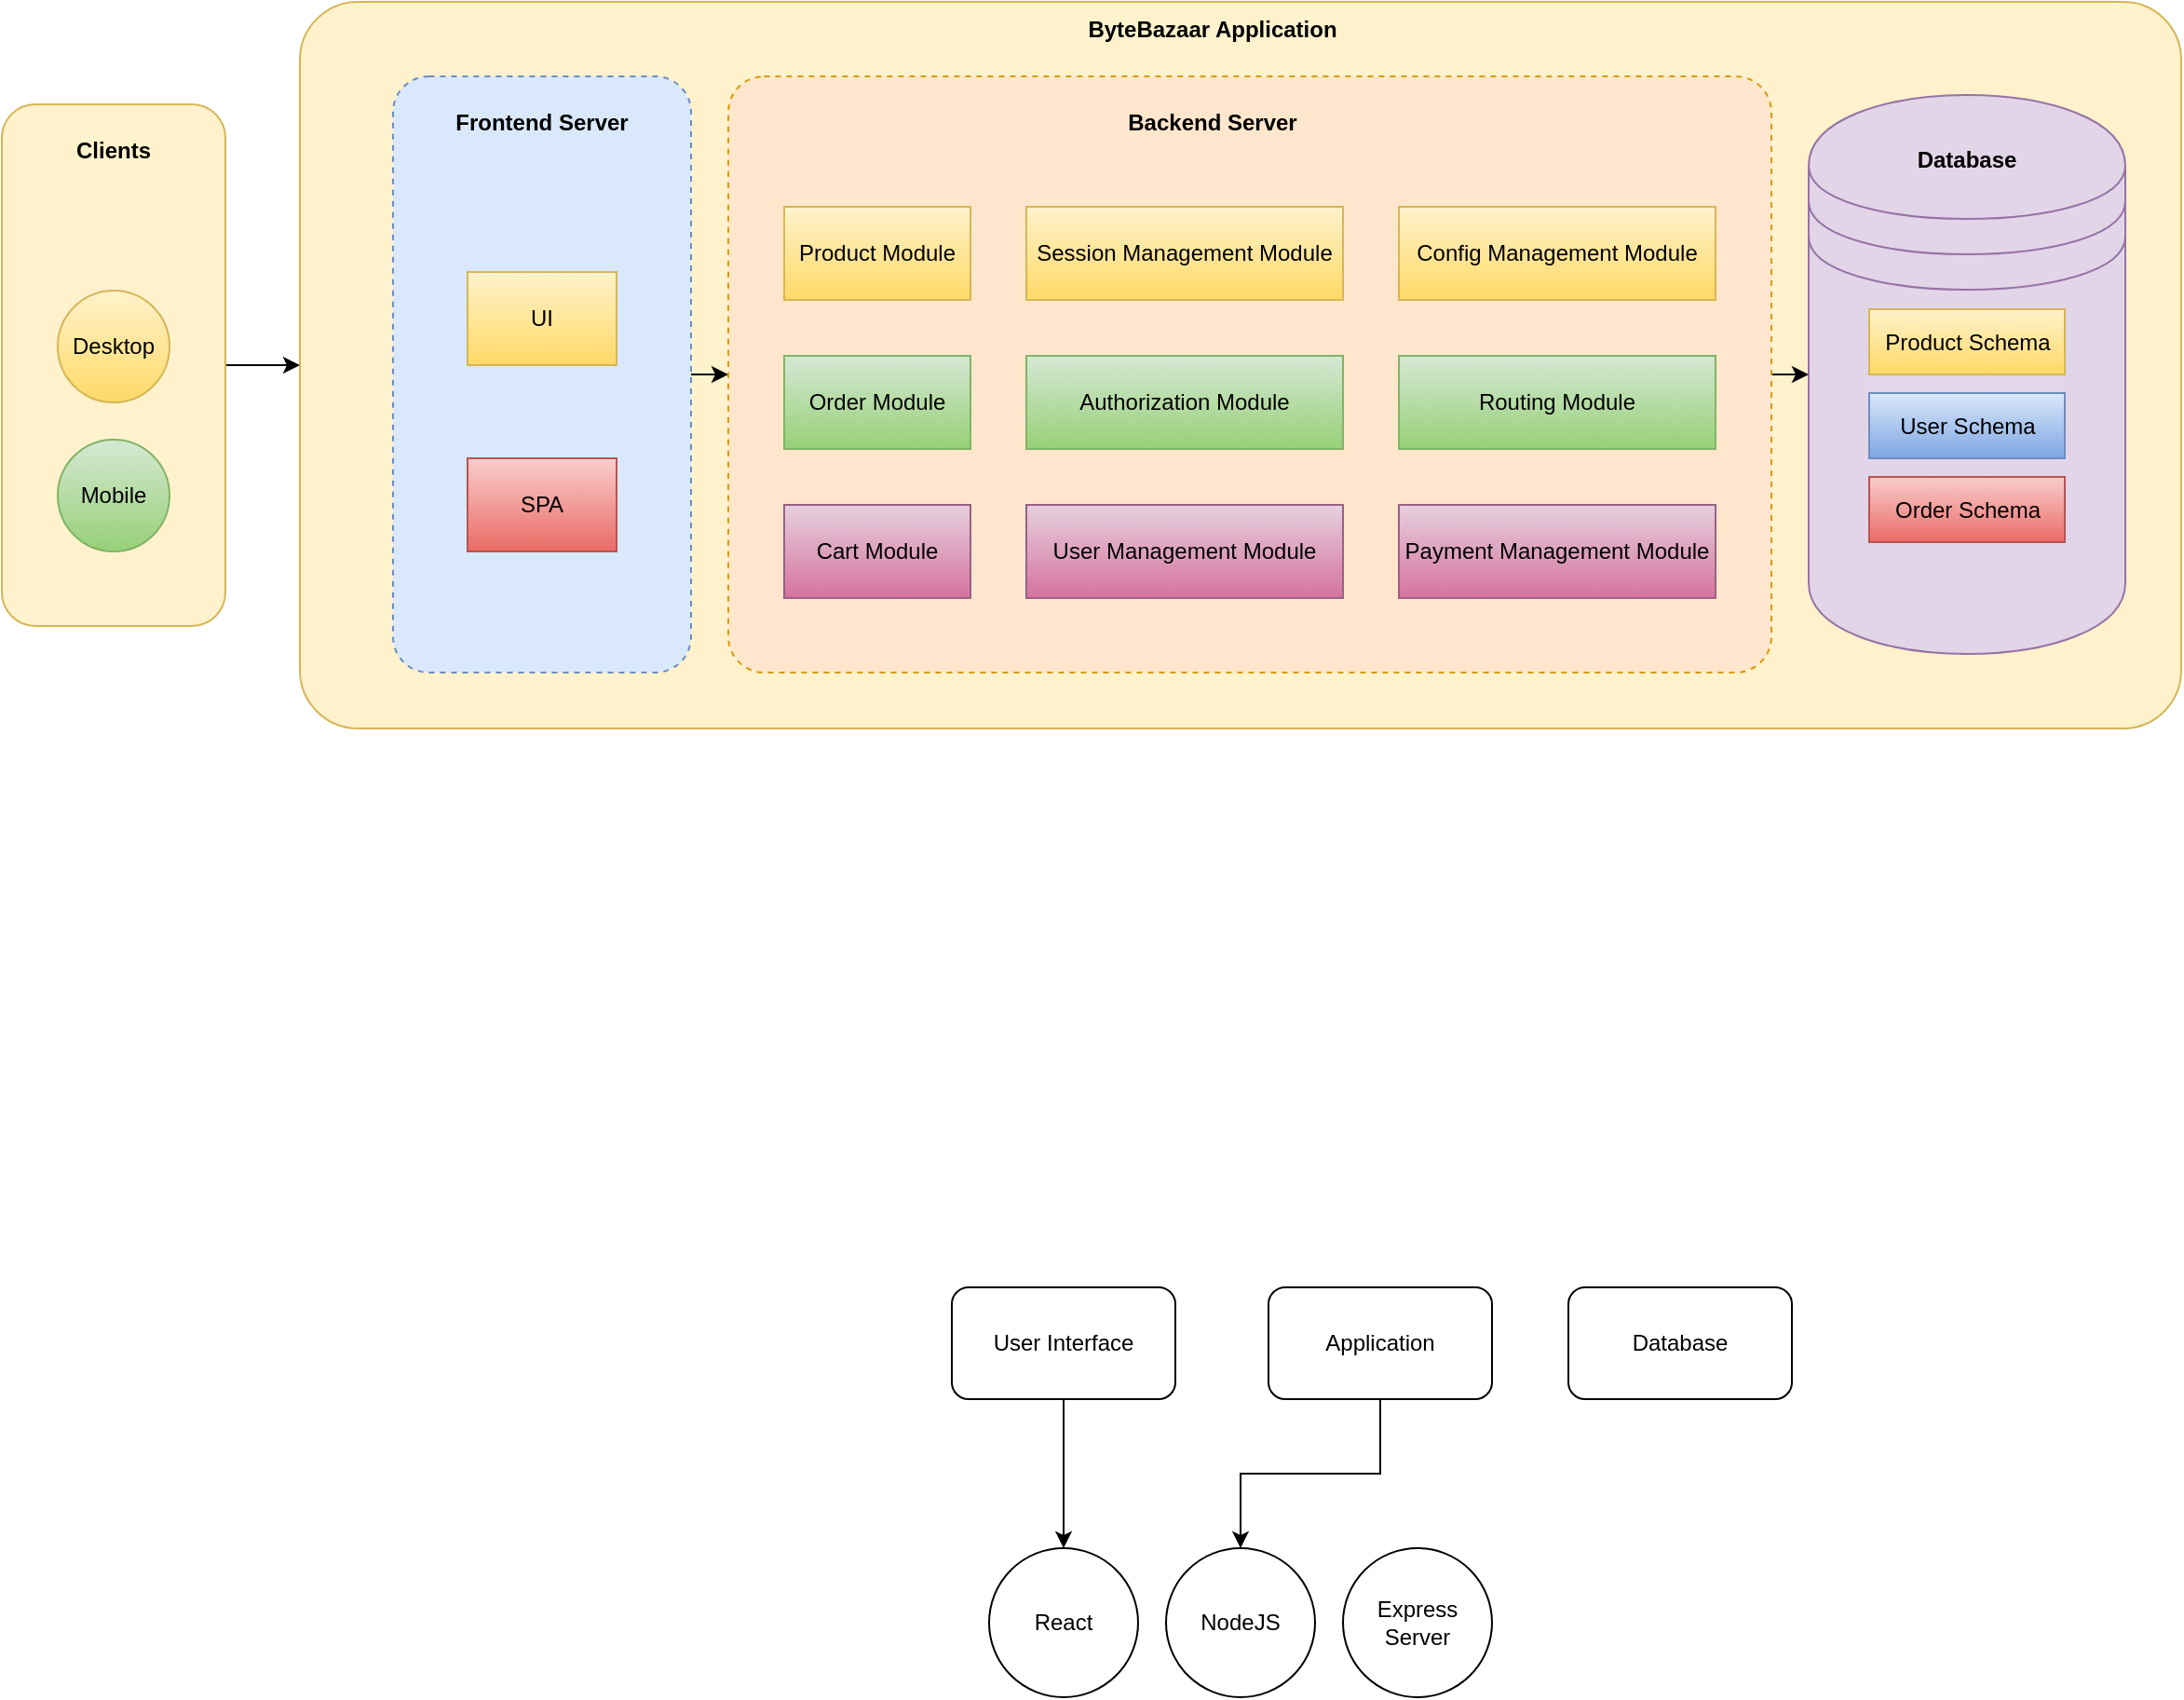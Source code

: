 <mxfile version="26.0.16">
  <diagram name="Page-1" id="b5Y-Ynx8XiC7duWjRvD3">
    <mxGraphModel dx="989" dy="538" grid="1" gridSize="10" guides="1" tooltips="1" connect="1" arrows="1" fold="1" page="1" pageScale="1" pageWidth="827" pageHeight="1169" math="0" shadow="0">
      <root>
        <mxCell id="0" />
        <mxCell id="1" parent="0" />
        <mxCell id="uKGHPGpLyxNMl3A0qani-53" value="" style="rounded=1;whiteSpace=wrap;html=1;arcSize=8;fillColor=#fff2cc;strokeColor=#d6b656;" vertex="1" parent="1">
          <mxGeometry x="560" y="290" width="1010" height="390" as="geometry" />
        </mxCell>
        <mxCell id="uKGHPGpLyxNMl3A0qani-74" value="" style="shape=datastore;whiteSpace=wrap;html=1;fillColor=#e1d5e7;strokeColor=#9673a6;" vertex="1" parent="1">
          <mxGeometry x="1370" y="340" width="170" height="300" as="geometry" />
        </mxCell>
        <mxCell id="uKGHPGpLyxNMl3A0qani-83" style="edgeStyle=orthogonalEdgeStyle;rounded=0;orthogonalLoop=1;jettySize=auto;html=1;entryX=0;entryY=0.5;entryDx=0;entryDy=0;" edge="1" parent="1" source="uKGHPGpLyxNMl3A0qani-47" target="uKGHPGpLyxNMl3A0qani-53">
          <mxGeometry relative="1" as="geometry">
            <mxPoint x="530" y="500" as="targetPoint" />
          </mxGeometry>
        </mxCell>
        <mxCell id="uKGHPGpLyxNMl3A0qani-47" value="" style="rounded=1;whiteSpace=wrap;html=1;align=center;fillColor=#fff2cc;strokeColor=#d6b656;" vertex="1" parent="1">
          <mxGeometry x="400" y="345" width="120" height="280" as="geometry" />
        </mxCell>
        <mxCell id="uKGHPGpLyxNMl3A0qani-48" value="Desktop" style="ellipse;whiteSpace=wrap;html=1;aspect=fixed;fillColor=#fff2cc;gradientColor=#ffd966;strokeColor=#d6b656;" vertex="1" parent="1">
          <mxGeometry x="430" y="445" width="60" height="60" as="geometry" />
        </mxCell>
        <mxCell id="uKGHPGpLyxNMl3A0qani-49" value="Mobile" style="ellipse;whiteSpace=wrap;html=1;aspect=fixed;fillColor=#d5e8d4;gradientColor=#97d077;strokeColor=#82b366;" vertex="1" parent="1">
          <mxGeometry x="430" y="525" width="60" height="60" as="geometry" />
        </mxCell>
        <mxCell id="uKGHPGpLyxNMl3A0qani-50" value="&lt;b&gt;Clients&lt;/b&gt;" style="text;html=1;align=center;verticalAlign=middle;whiteSpace=wrap;rounded=0;" vertex="1" parent="1">
          <mxGeometry x="430" y="355" width="60" height="30" as="geometry" />
        </mxCell>
        <mxCell id="uKGHPGpLyxNMl3A0qani-55" value="&lt;b&gt;ByteBazaar Application&lt;/b&gt;" style="text;html=1;align=center;verticalAlign=middle;whiteSpace=wrap;rounded=0;" vertex="1" parent="1">
          <mxGeometry x="970" y="290" width="160" height="30" as="geometry" />
        </mxCell>
        <mxCell id="uKGHPGpLyxNMl3A0qani-86" style="edgeStyle=orthogonalEdgeStyle;rounded=0;orthogonalLoop=1;jettySize=auto;html=1;exitX=1;exitY=0.5;exitDx=0;exitDy=0;" edge="1" parent="1" source="uKGHPGpLyxNMl3A0qani-56" target="uKGHPGpLyxNMl3A0qani-61">
          <mxGeometry relative="1" as="geometry" />
        </mxCell>
        <mxCell id="uKGHPGpLyxNMl3A0qani-56" value="" style="rounded=1;whiteSpace=wrap;html=1;dashed=1;arcSize=12;fillColor=#dae8fc;strokeColor=#6c8ebf;" vertex="1" parent="1">
          <mxGeometry x="610" y="330" width="160" height="320" as="geometry" />
        </mxCell>
        <mxCell id="uKGHPGpLyxNMl3A0qani-57" value="&lt;b&gt;Frontend Server&lt;/b&gt;" style="text;html=1;align=center;verticalAlign=middle;whiteSpace=wrap;rounded=0;" vertex="1" parent="1">
          <mxGeometry x="610" y="340" width="160" height="30" as="geometry" />
        </mxCell>
        <mxCell id="uKGHPGpLyxNMl3A0qani-58" value="UI" style="rounded=0;whiteSpace=wrap;html=1;fillColor=#fff2cc;gradientColor=#ffd966;strokeColor=#d6b656;" vertex="1" parent="1">
          <mxGeometry x="650" y="435" width="80" height="50" as="geometry" />
        </mxCell>
        <mxCell id="uKGHPGpLyxNMl3A0qani-60" value="SPA" style="rounded=0;whiteSpace=wrap;html=1;fillColor=#f8cecc;gradientColor=#ea6b66;strokeColor=#b85450;" vertex="1" parent="1">
          <mxGeometry x="650" y="535" width="80" height="50" as="geometry" />
        </mxCell>
        <mxCell id="uKGHPGpLyxNMl3A0qani-87" style="edgeStyle=orthogonalEdgeStyle;rounded=0;orthogonalLoop=1;jettySize=auto;html=1;exitX=1;exitY=0.5;exitDx=0;exitDy=0;entryX=0;entryY=0.5;entryDx=0;entryDy=0;" edge="1" parent="1" source="uKGHPGpLyxNMl3A0qani-61" target="uKGHPGpLyxNMl3A0qani-74">
          <mxGeometry relative="1" as="geometry" />
        </mxCell>
        <mxCell id="uKGHPGpLyxNMl3A0qani-61" value="" style="rounded=1;whiteSpace=wrap;html=1;dashed=1;arcSize=6;fillColor=#ffe6cc;strokeColor=#d79b00;" vertex="1" parent="1">
          <mxGeometry x="790" y="330" width="560" height="320" as="geometry" />
        </mxCell>
        <mxCell id="uKGHPGpLyxNMl3A0qani-62" value="&lt;b&gt;Backend Server&lt;/b&gt;" style="text;html=1;align=center;verticalAlign=middle;whiteSpace=wrap;rounded=0;arcSize=6;" vertex="1" parent="1">
          <mxGeometry x="970" y="340" width="160" height="30" as="geometry" />
        </mxCell>
        <mxCell id="uKGHPGpLyxNMl3A0qani-63" value="Product Module" style="rounded=0;whiteSpace=wrap;html=1;fillColor=#fff2cc;gradientColor=#ffd966;strokeColor=#d6b656;" vertex="1" parent="1">
          <mxGeometry x="820" y="400" width="100" height="50" as="geometry" />
        </mxCell>
        <mxCell id="uKGHPGpLyxNMl3A0qani-64" value="Order Module" style="rounded=0;whiteSpace=wrap;html=1;fillColor=#d5e8d4;gradientColor=#97d077;strokeColor=#82b366;" vertex="1" parent="1">
          <mxGeometry x="820" y="480" width="100" height="50" as="geometry" />
        </mxCell>
        <mxCell id="uKGHPGpLyxNMl3A0qani-65" value="Cart Module" style="rounded=0;whiteSpace=wrap;html=1;fillColor=#e6d0de;gradientColor=#d5739d;strokeColor=#996185;" vertex="1" parent="1">
          <mxGeometry x="820" y="560" width="100" height="50" as="geometry" />
        </mxCell>
        <mxCell id="uKGHPGpLyxNMl3A0qani-66" value="Payment Management Module" style="rounded=0;whiteSpace=wrap;html=1;fillColor=#e6d0de;gradientColor=#d5739d;strokeColor=#996185;" vertex="1" parent="1">
          <mxGeometry x="1150" y="560" width="170" height="50" as="geometry" />
        </mxCell>
        <mxCell id="uKGHPGpLyxNMl3A0qani-67" value="Session Management Module" style="rounded=0;whiteSpace=wrap;html=1;fillColor=#fff2cc;gradientColor=#ffd966;strokeColor=#d6b656;" vertex="1" parent="1">
          <mxGeometry x="950" y="400" width="170" height="50" as="geometry" />
        </mxCell>
        <mxCell id="uKGHPGpLyxNMl3A0qani-68" value="Authorization Module" style="rounded=0;whiteSpace=wrap;html=1;fillColor=#d5e8d4;gradientColor=#97d077;strokeColor=#82b366;" vertex="1" parent="1">
          <mxGeometry x="950" y="480" width="170" height="50" as="geometry" />
        </mxCell>
        <mxCell id="uKGHPGpLyxNMl3A0qani-69" value="User Management Module" style="rounded=0;whiteSpace=wrap;html=1;fillColor=#e6d0de;gradientColor=#d5739d;strokeColor=#996185;" vertex="1" parent="1">
          <mxGeometry x="950" y="560" width="170" height="50" as="geometry" />
        </mxCell>
        <mxCell id="uKGHPGpLyxNMl3A0qani-70" value="Routing Module" style="rounded=0;whiteSpace=wrap;html=1;fillColor=#d5e8d4;gradientColor=#97d077;strokeColor=#82b366;" vertex="1" parent="1">
          <mxGeometry x="1150" y="480" width="170" height="50" as="geometry" />
        </mxCell>
        <mxCell id="uKGHPGpLyxNMl3A0qani-71" value="Config Management Module" style="rounded=0;whiteSpace=wrap;html=1;fillColor=#fff2cc;gradientColor=#ffd966;strokeColor=#d6b656;" vertex="1" parent="1">
          <mxGeometry x="1150" y="400" width="170" height="50" as="geometry" />
        </mxCell>
        <mxCell id="uKGHPGpLyxNMl3A0qani-73" value="&lt;b&gt;Database&lt;/b&gt;" style="text;html=1;align=center;verticalAlign=middle;whiteSpace=wrap;rounded=0;" vertex="1" parent="1">
          <mxGeometry x="1375" y="360" width="160" height="30" as="geometry" />
        </mxCell>
        <mxCell id="uKGHPGpLyxNMl3A0qani-77" value="Product Schema" style="rounded=0;whiteSpace=wrap;html=1;fillColor=#fff2cc;gradientColor=#ffd966;strokeColor=#d6b656;" vertex="1" parent="1">
          <mxGeometry x="1402.5" y="455" width="105" height="35" as="geometry" />
        </mxCell>
        <mxCell id="uKGHPGpLyxNMl3A0qani-78" value="User Schema" style="rounded=0;whiteSpace=wrap;html=1;fillColor=#dae8fc;gradientColor=#7ea6e0;strokeColor=#6c8ebf;" vertex="1" parent="1">
          <mxGeometry x="1402.5" y="500" width="105" height="35" as="geometry" />
        </mxCell>
        <mxCell id="uKGHPGpLyxNMl3A0qani-80" value="Order Schema" style="rounded=0;whiteSpace=wrap;html=1;fillColor=#f8cecc;gradientColor=#ea6b66;strokeColor=#b85450;" vertex="1" parent="1">
          <mxGeometry x="1402.5" y="545" width="105" height="35" as="geometry" />
        </mxCell>
        <mxCell id="uKGHPGpLyxNMl3A0qani-97" style="edgeStyle=orthogonalEdgeStyle;rounded=0;orthogonalLoop=1;jettySize=auto;html=1;" edge="1" parent="1" source="uKGHPGpLyxNMl3A0qani-88" target="uKGHPGpLyxNMl3A0qani-93">
          <mxGeometry relative="1" as="geometry" />
        </mxCell>
        <mxCell id="uKGHPGpLyxNMl3A0qani-88" value="User Interface" style="rounded=1;whiteSpace=wrap;html=1;" vertex="1" parent="1">
          <mxGeometry x="910" y="980" width="120" height="60" as="geometry" />
        </mxCell>
        <mxCell id="uKGHPGpLyxNMl3A0qani-100" value="" style="edgeStyle=orthogonalEdgeStyle;rounded=0;orthogonalLoop=1;jettySize=auto;html=1;" edge="1" parent="1" source="uKGHPGpLyxNMl3A0qani-89" target="uKGHPGpLyxNMl3A0qani-99">
          <mxGeometry relative="1" as="geometry" />
        </mxCell>
        <mxCell id="uKGHPGpLyxNMl3A0qani-89" value="Application" style="rounded=1;whiteSpace=wrap;html=1;" vertex="1" parent="1">
          <mxGeometry x="1080" y="980" width="120" height="60" as="geometry" />
        </mxCell>
        <mxCell id="uKGHPGpLyxNMl3A0qani-90" value="Database" style="rounded=1;whiteSpace=wrap;html=1;" vertex="1" parent="1">
          <mxGeometry x="1241" y="980" width="120" height="60" as="geometry" />
        </mxCell>
        <mxCell id="uKGHPGpLyxNMl3A0qani-93" value="React" style="ellipse;whiteSpace=wrap;html=1;rounded=1;" vertex="1" parent="1">
          <mxGeometry x="930" y="1120" width="80" height="80" as="geometry" />
        </mxCell>
        <mxCell id="uKGHPGpLyxNMl3A0qani-99" value="NodeJS" style="ellipse;whiteSpace=wrap;html=1;rounded=1;" vertex="1" parent="1">
          <mxGeometry x="1025" y="1120" width="80" height="80" as="geometry" />
        </mxCell>
        <mxCell id="uKGHPGpLyxNMl3A0qani-101" value="Express Server" style="ellipse;whiteSpace=wrap;html=1;rounded=1;" vertex="1" parent="1">
          <mxGeometry x="1120" y="1120" width="80" height="80" as="geometry" />
        </mxCell>
      </root>
    </mxGraphModel>
  </diagram>
</mxfile>
